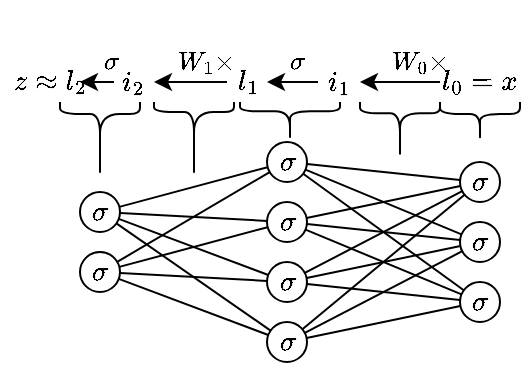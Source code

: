 <mxfile version="10.6.7" type="device"><diagram id="uoQeUuPFBb2AVKBlUqET" name="Page-1"><mxGraphModel dx="387" dy="233" grid="1" gridSize="10" guides="1" tooltips="1" connect="1" arrows="1" fold="1" page="1" pageScale="1" pageWidth="827" pageHeight="1169" math="1" shadow="0"><root><mxCell id="0"/><mxCell id="1" parent="0"/><mxCell id="gcSyU1Vc1Qe4Q_3pIfa_-2" value="`W_0 \times`" style="edgeStyle=orthogonalEdgeStyle;rounded=0;orthogonalLoop=1;jettySize=auto;html=1;exitX=0;exitY=0.5;exitDx=0;exitDy=0;entryX=1;entryY=0.5;entryDx=0;entryDy=0;" edge="1" parent="1" source="gcSyU1Vc1Qe4Q_3pIfa_-1" target="gcSyU1Vc1Qe4Q_3pIfa_-4"><mxGeometry x="-0.502" y="-10" relative="1" as="geometry"><mxPoint x="389.944" y="40.056" as="targetPoint"/><mxPoint as="offset"/></mxGeometry></mxCell><mxCell id="gcSyU1Vc1Qe4Q_3pIfa_-1" value="`l_0=x`&lt;br&gt;" style="text;html=1;strokeColor=none;fillColor=none;align=center;verticalAlign=middle;whiteSpace=wrap;rounded=0;" vertex="1" parent="1"><mxGeometry x="410" y="30" width="40" height="20" as="geometry"/></mxCell><mxCell id="gcSyU1Vc1Qe4Q_3pIfa_-7" value="`\sigma`" style="edgeStyle=orthogonalEdgeStyle;rounded=0;orthogonalLoop=1;jettySize=auto;html=1;entryX=1;entryY=0.5;entryDx=0;entryDy=0;" edge="1" parent="1" target="gcSyU1Vc1Qe4Q_3pIfa_-6"><mxGeometry x="-0.1" y="-10" relative="1" as="geometry"><mxPoint x="349" y="40" as="sourcePoint"/><mxPoint x="329" y="40" as="targetPoint"/><mxPoint as="offset"/></mxGeometry></mxCell><mxCell id="gcSyU1Vc1Qe4Q_3pIfa_-4" value="`i_1`" style="text;html=1;strokeColor=none;fillColor=none;align=center;verticalAlign=middle;whiteSpace=wrap;rounded=0;" vertex="1" parent="1"><mxGeometry x="350" y="30" width="20" height="20" as="geometry"/></mxCell><mxCell id="gcSyU1Vc1Qe4Q_3pIfa_-9" value="`W_1 \times`" style="edgeStyle=orthogonalEdgeStyle;rounded=0;orthogonalLoop=1;jettySize=auto;html=1;" edge="1" parent="1" source="gcSyU1Vc1Qe4Q_3pIfa_-6" target="gcSyU1Vc1Qe4Q_3pIfa_-8"><mxGeometry x="0.08" y="12" relative="1" as="geometry"><mxPoint x="6" y="-22" as="offset"/></mxGeometry></mxCell><mxCell id="gcSyU1Vc1Qe4Q_3pIfa_-6" value="`l_1`" style="text;html=1;strokeColor=none;fillColor=none;align=center;verticalAlign=middle;whiteSpace=wrap;rounded=0;" vertex="1" parent="1"><mxGeometry x="303.5" y="30" width="20" height="20" as="geometry"/></mxCell><mxCell id="gcSyU1Vc1Qe4Q_3pIfa_-8" value="`i_2`" style="text;html=1;strokeColor=none;fillColor=none;align=center;verticalAlign=middle;whiteSpace=wrap;rounded=0;" vertex="1" parent="1"><mxGeometry x="247" y="30" width="20" height="20" as="geometry"/></mxCell><mxCell id="gcSyU1Vc1Qe4Q_3pIfa_-10" value="`\sigma`" style="edgeStyle=orthogonalEdgeStyle;rounded=0;orthogonalLoop=1;jettySize=auto;html=1;exitX=0;exitY=0.5;exitDx=0;exitDy=0;entryX=1;entryY=0.5;entryDx=0;entryDy=0;" edge="1" parent="1" source="gcSyU1Vc1Qe4Q_3pIfa_-8" target="gcSyU1Vc1Qe4Q_3pIfa_-11"><mxGeometry x="-0.69" y="-10" relative="1" as="geometry"><mxPoint x="233.5" y="50" as="sourcePoint"/><mxPoint x="223.5" y="40" as="targetPoint"/><mxPoint as="offset"/></mxGeometry></mxCell><mxCell id="gcSyU1Vc1Qe4Q_3pIfa_-11" value="`z\approx l_2`" style="text;html=1;strokeColor=none;fillColor=none;align=center;verticalAlign=middle;whiteSpace=wrap;rounded=0;" vertex="1" parent="1"><mxGeometry x="200" y="30" width="30" height="20" as="geometry"/></mxCell><mxCell id="gcSyU1Vc1Qe4Q_3pIfa_-19" value="`\sigma`" style="ellipse;whiteSpace=wrap;html=1;aspect=fixed;" vertex="1" parent="1"><mxGeometry x="323.5" y="70" width="20" height="20" as="geometry"/></mxCell><mxCell id="gcSyU1Vc1Qe4Q_3pIfa_-20" value="`\sigma`" style="ellipse;whiteSpace=wrap;html=1;aspect=fixed;" vertex="1" parent="1"><mxGeometry x="323.5" y="100" width="20" height="20" as="geometry"/></mxCell><mxCell id="gcSyU1Vc1Qe4Q_3pIfa_-23" value="`\sigma`" style="ellipse;whiteSpace=wrap;html=1;aspect=fixed;" vertex="1" parent="1"><mxGeometry x="323.5" y="130" width="20" height="20" as="geometry"/></mxCell><mxCell id="gcSyU1Vc1Qe4Q_3pIfa_-24" value="`\sigma`" style="ellipse;whiteSpace=wrap;html=1;aspect=fixed;" vertex="1" parent="1"><mxGeometry x="323.5" y="160" width="20" height="20" as="geometry"/></mxCell><mxCell id="gcSyU1Vc1Qe4Q_3pIfa_-25" value="" style="shape=curlyBracket;whiteSpace=wrap;html=1;rounded=1;size=0.767;direction=north;" vertex="1" parent="1"><mxGeometry x="310" y="50" width="50" height="20" as="geometry"/></mxCell><mxCell id="gcSyU1Vc1Qe4Q_3pIfa_-26" value="`\sigma`" style="ellipse;whiteSpace=wrap;html=1;aspect=fixed;" vertex="1" parent="1"><mxGeometry x="420" y="80" width="20" height="20" as="geometry"/></mxCell><mxCell id="gcSyU1Vc1Qe4Q_3pIfa_-27" value="`\sigma`" style="ellipse;whiteSpace=wrap;html=1;aspect=fixed;" vertex="1" parent="1"><mxGeometry x="420" y="110" width="20" height="20" as="geometry"/></mxCell><mxCell id="gcSyU1Vc1Qe4Q_3pIfa_-28" value="`\sigma`" style="ellipse;whiteSpace=wrap;html=1;aspect=fixed;" vertex="1" parent="1"><mxGeometry x="420" y="140" width="20" height="20" as="geometry"/></mxCell><mxCell id="gcSyU1Vc1Qe4Q_3pIfa_-29" value="" style="endArrow=none;html=1;" edge="1" parent="1" source="gcSyU1Vc1Qe4Q_3pIfa_-19" target="gcSyU1Vc1Qe4Q_3pIfa_-26"><mxGeometry width="50" height="50" relative="1" as="geometry"><mxPoint x="160" y="170" as="sourcePoint"/><mxPoint x="210" y="120" as="targetPoint"/></mxGeometry></mxCell><mxCell id="gcSyU1Vc1Qe4Q_3pIfa_-32" value="" style="endArrow=none;html=1;" edge="1" parent="1" source="gcSyU1Vc1Qe4Q_3pIfa_-20" target="gcSyU1Vc1Qe4Q_3pIfa_-26"><mxGeometry width="50" height="50" relative="1" as="geometry"><mxPoint x="353.434" y="91.151" as="sourcePoint"/><mxPoint x="430" y="100" as="targetPoint"/></mxGeometry></mxCell><mxCell id="gcSyU1Vc1Qe4Q_3pIfa_-33" value="" style="endArrow=none;html=1;" edge="1" parent="1" source="gcSyU1Vc1Qe4Q_3pIfa_-23" target="gcSyU1Vc1Qe4Q_3pIfa_-26"><mxGeometry width="50" height="50" relative="1" as="geometry"><mxPoint x="363.434" y="101.151" as="sourcePoint"/><mxPoint x="440" y="110" as="targetPoint"/></mxGeometry></mxCell><mxCell id="gcSyU1Vc1Qe4Q_3pIfa_-34" value="" style="endArrow=none;html=1;" edge="1" parent="1" source="gcSyU1Vc1Qe4Q_3pIfa_-24" target="gcSyU1Vc1Qe4Q_3pIfa_-26"><mxGeometry width="50" height="50" relative="1" as="geometry"><mxPoint x="373.434" y="111.151" as="sourcePoint"/><mxPoint x="450" y="120" as="targetPoint"/></mxGeometry></mxCell><mxCell id="gcSyU1Vc1Qe4Q_3pIfa_-35" value="" style="endArrow=none;html=1;" edge="1" parent="1" source="gcSyU1Vc1Qe4Q_3pIfa_-19" target="gcSyU1Vc1Qe4Q_3pIfa_-27"><mxGeometry width="50" height="50" relative="1" as="geometry"><mxPoint x="344" y="90" as="sourcePoint"/><mxPoint x="420" y="120" as="targetPoint"/></mxGeometry></mxCell><mxCell id="gcSyU1Vc1Qe4Q_3pIfa_-36" value="" style="endArrow=none;html=1;" edge="1" parent="1" source="gcSyU1Vc1Qe4Q_3pIfa_-20" target="gcSyU1Vc1Qe4Q_3pIfa_-27"><mxGeometry width="50" height="50" relative="1" as="geometry"><mxPoint x="340" y="110" as="sourcePoint"/><mxPoint x="420" y="120" as="targetPoint"/></mxGeometry></mxCell><mxCell id="gcSyU1Vc1Qe4Q_3pIfa_-37" value="" style="endArrow=none;html=1;" edge="1" parent="1" source="gcSyU1Vc1Qe4Q_3pIfa_-23" target="gcSyU1Vc1Qe4Q_3pIfa_-27"><mxGeometry width="50" height="50" relative="1" as="geometry"><mxPoint x="340" y="140" as="sourcePoint"/><mxPoint x="420" y="120" as="targetPoint"/></mxGeometry></mxCell><mxCell id="gcSyU1Vc1Qe4Q_3pIfa_-38" value="" style="endArrow=none;html=1;" edge="1" parent="1" source="gcSyU1Vc1Qe4Q_3pIfa_-24" target="gcSyU1Vc1Qe4Q_3pIfa_-27"><mxGeometry width="50" height="50" relative="1" as="geometry"><mxPoint x="350.667" y="194.5" as="sourcePoint"/><mxPoint x="420" y="120" as="targetPoint"/></mxGeometry></mxCell><mxCell id="gcSyU1Vc1Qe4Q_3pIfa_-39" value="" style="endArrow=none;html=1;" edge="1" parent="1" source="gcSyU1Vc1Qe4Q_3pIfa_-24" target="gcSyU1Vc1Qe4Q_3pIfa_-28"><mxGeometry width="50" height="50" relative="1" as="geometry"><mxPoint x="210" y="200" as="sourcePoint"/><mxPoint x="260" y="150" as="targetPoint"/></mxGeometry></mxCell><mxCell id="gcSyU1Vc1Qe4Q_3pIfa_-40" value="" style="endArrow=none;html=1;" edge="1" parent="1" source="gcSyU1Vc1Qe4Q_3pIfa_-23" target="gcSyU1Vc1Qe4Q_3pIfa_-28"><mxGeometry width="50" height="50" relative="1" as="geometry"><mxPoint x="353.298" y="178.003" as="sourcePoint"/><mxPoint x="430.209" y="162.033" as="targetPoint"/></mxGeometry></mxCell><mxCell id="gcSyU1Vc1Qe4Q_3pIfa_-41" value="" style="endArrow=none;html=1;" edge="1" parent="1" source="gcSyU1Vc1Qe4Q_3pIfa_-20" target="gcSyU1Vc1Qe4Q_3pIfa_-28"><mxGeometry width="50" height="50" relative="1" as="geometry"><mxPoint x="363.298" y="188.003" as="sourcePoint"/><mxPoint x="440.209" y="172.033" as="targetPoint"/></mxGeometry></mxCell><mxCell id="gcSyU1Vc1Qe4Q_3pIfa_-42" value="" style="endArrow=none;html=1;" edge="1" parent="1" source="gcSyU1Vc1Qe4Q_3pIfa_-19" target="gcSyU1Vc1Qe4Q_3pIfa_-28"><mxGeometry width="50" height="50" relative="1" as="geometry"><mxPoint x="373.298" y="198.003" as="sourcePoint"/><mxPoint x="450.209" y="182.033" as="targetPoint"/></mxGeometry></mxCell><mxCell id="gcSyU1Vc1Qe4Q_3pIfa_-43" value="" style="shape=curlyBracket;whiteSpace=wrap;html=1;rounded=1;size=0.7;direction=north;" vertex="1" parent="1"><mxGeometry x="410" y="50" width="40" height="20" as="geometry"/></mxCell><mxCell id="gcSyU1Vc1Qe4Q_3pIfa_-45" value="" style="shape=curlyBracket;whiteSpace=wrap;html=1;rounded=1;size=0.811;direction=north;" vertex="1" parent="1"><mxGeometry x="370" y="50" width="40" height="30" as="geometry"/></mxCell><mxCell id="gcSyU1Vc1Qe4Q_3pIfa_-46" value="`\sigma`" style="ellipse;whiteSpace=wrap;html=1;aspect=fixed;" vertex="1" parent="1"><mxGeometry x="230" y="95" width="20" height="20" as="geometry"/></mxCell><mxCell id="gcSyU1Vc1Qe4Q_3pIfa_-47" value="`\sigma`" style="ellipse;whiteSpace=wrap;html=1;aspect=fixed;" vertex="1" parent="1"><mxGeometry x="230" y="125" width="20" height="20" as="geometry"/></mxCell><mxCell id="gcSyU1Vc1Qe4Q_3pIfa_-48" value="" style="endArrow=none;html=1;" edge="1" parent="1" source="gcSyU1Vc1Qe4Q_3pIfa_-46" target="gcSyU1Vc1Qe4Q_3pIfa_-19"><mxGeometry width="50" height="50" relative="1" as="geometry"><mxPoint x="353.45" y="90.999" as="sourcePoint"/><mxPoint x="430.053" y="98.967" as="targetPoint"/></mxGeometry></mxCell><mxCell id="gcSyU1Vc1Qe4Q_3pIfa_-49" value="" style="endArrow=none;html=1;" edge="1" parent="1" source="gcSyU1Vc1Qe4Q_3pIfa_-19" target="gcSyU1Vc1Qe4Q_3pIfa_-47"><mxGeometry width="50" height="50" relative="1" as="geometry"><mxPoint x="363.45" y="100.999" as="sourcePoint"/><mxPoint x="440.053" y="108.967" as="targetPoint"/></mxGeometry></mxCell><mxCell id="gcSyU1Vc1Qe4Q_3pIfa_-50" value="" style="endArrow=none;html=1;" edge="1" parent="1" source="gcSyU1Vc1Qe4Q_3pIfa_-46" target="gcSyU1Vc1Qe4Q_3pIfa_-20"><mxGeometry width="50" height="50" relative="1" as="geometry"><mxPoint x="373.45" y="110.999" as="sourcePoint"/><mxPoint x="450.053" y="118.967" as="targetPoint"/></mxGeometry></mxCell><mxCell id="gcSyU1Vc1Qe4Q_3pIfa_-51" value="" style="endArrow=none;html=1;" edge="1" parent="1" source="gcSyU1Vc1Qe4Q_3pIfa_-47" target="gcSyU1Vc1Qe4Q_3pIfa_-20"><mxGeometry width="50" height="50" relative="1" as="geometry"><mxPoint x="383.45" y="120.999" as="sourcePoint"/><mxPoint x="460.053" y="128.967" as="targetPoint"/></mxGeometry></mxCell><mxCell id="gcSyU1Vc1Qe4Q_3pIfa_-52" value="" style="endArrow=none;html=1;" edge="1" parent="1" source="gcSyU1Vc1Qe4Q_3pIfa_-47" target="gcSyU1Vc1Qe4Q_3pIfa_-23"><mxGeometry width="50" height="50" relative="1" as="geometry"><mxPoint x="393.45" y="130.999" as="sourcePoint"/><mxPoint x="470.053" y="138.967" as="targetPoint"/></mxGeometry></mxCell><mxCell id="gcSyU1Vc1Qe4Q_3pIfa_-53" value="" style="endArrow=none;html=1;" edge="1" parent="1" source="gcSyU1Vc1Qe4Q_3pIfa_-46" target="gcSyU1Vc1Qe4Q_3pIfa_-23"><mxGeometry width="50" height="50" relative="1" as="geometry"><mxPoint x="403.45" y="140.999" as="sourcePoint"/><mxPoint x="480.053" y="148.967" as="targetPoint"/></mxGeometry></mxCell><mxCell id="gcSyU1Vc1Qe4Q_3pIfa_-54" value="" style="endArrow=none;html=1;" edge="1" parent="1" source="gcSyU1Vc1Qe4Q_3pIfa_-46" target="gcSyU1Vc1Qe4Q_3pIfa_-24"><mxGeometry width="50" height="50" relative="1" as="geometry"><mxPoint x="413.45" y="150.999" as="sourcePoint"/><mxPoint x="490.053" y="158.967" as="targetPoint"/></mxGeometry></mxCell><mxCell id="gcSyU1Vc1Qe4Q_3pIfa_-55" value="" style="endArrow=none;html=1;" edge="1" parent="1" source="gcSyU1Vc1Qe4Q_3pIfa_-47" target="gcSyU1Vc1Qe4Q_3pIfa_-24"><mxGeometry width="50" height="50" relative="1" as="geometry"><mxPoint x="423.45" y="160.999" as="sourcePoint"/><mxPoint x="500.053" y="168.967" as="targetPoint"/></mxGeometry></mxCell><mxCell id="gcSyU1Vc1Qe4Q_3pIfa_-56" value="" style="shape=curlyBracket;whiteSpace=wrap;html=1;rounded=1;size=0.85;direction=north;" vertex="1" parent="1"><mxGeometry x="220" y="50" width="40" height="40" as="geometry"/></mxCell><mxCell id="gcSyU1Vc1Qe4Q_3pIfa_-57" value="" style="shape=curlyBracket;whiteSpace=wrap;html=1;rounded=1;size=0.875;direction=north;" vertex="1" parent="1"><mxGeometry x="267" y="50" width="40" height="40" as="geometry"/></mxCell></root></mxGraphModel></diagram><diagram id="v0b3fPaYTlM9OpTL8P5M" name="Page-2"><mxGraphModel dx="465" dy="280" grid="0" gridSize="10" guides="1" tooltips="1" connect="1" arrows="1" fold="1" page="1" pageScale="1" pageWidth="827" pageHeight="1169" math="1" shadow="0"><root><mxCell id="V7PLTpo0cL8K3MOxP0Xx-0"/><mxCell id="V7PLTpo0cL8K3MOxP0Xx-1" parent="V7PLTpo0cL8K3MOxP0Xx-0"/><mxCell id="uTIuKUkJY9EaMpwa7-d8-0" value="`W_0 \times`" style="edgeStyle=orthogonalEdgeStyle;rounded=0;orthogonalLoop=1;jettySize=auto;html=1;exitX=0;exitY=0.5;exitDx=0;exitDy=0;entryX=1;entryY=0.5;entryDx=0;entryDy=0;" edge="1" parent="V7PLTpo0cL8K3MOxP0Xx-1" source="uTIuKUkJY9EaMpwa7-d8-1" target="uTIuKUkJY9EaMpwa7-d8-3"><mxGeometry x="-0.009" y="10" relative="1" as="geometry"><mxPoint x="229.944" y="40.056" as="targetPoint"/><mxPoint as="offset"/></mxGeometry></mxCell><mxCell id="uTIuKUkJY9EaMpwa7-d8-1" value="`l_0=x`&lt;br&gt;" style="text;html=1;strokeColor=none;fillColor=none;align=center;verticalAlign=middle;whiteSpace=wrap;rounded=0;" vertex="1" parent="V7PLTpo0cL8K3MOxP0Xx-1"><mxGeometry x="250" y="30" width="40" height="20" as="geometry"/></mxCell><mxCell id="uTIuKUkJY9EaMpwa7-d8-2" value="`\sigma`" style="edgeStyle=orthogonalEdgeStyle;rounded=0;orthogonalLoop=1;jettySize=auto;html=1;entryX=1;entryY=0.5;entryDx=0;entryDy=0;" edge="1" parent="V7PLTpo0cL8K3MOxP0Xx-1" target="uTIuKUkJY9EaMpwa7-d8-5"><mxGeometry x="-0.291" y="10" relative="1" as="geometry"><mxPoint x="189" y="40" as="sourcePoint"/><mxPoint x="169" y="40" as="targetPoint"/><mxPoint as="offset"/></mxGeometry></mxCell><mxCell id="uTIuKUkJY9EaMpwa7-d8-3" value="`i_1`" style="text;html=1;strokeColor=none;fillColor=none;align=center;verticalAlign=middle;whiteSpace=wrap;rounded=0;" vertex="1" parent="V7PLTpo0cL8K3MOxP0Xx-1"><mxGeometry x="190" y="30" width="20" height="20" as="geometry"/></mxCell><mxCell id="uTIuKUkJY9EaMpwa7-d8-4" value="`W_1 \times`" style="edgeStyle=orthogonalEdgeStyle;rounded=0;orthogonalLoop=1;jettySize=auto;html=1;" edge="1" parent="V7PLTpo0cL8K3MOxP0Xx-1" source="uTIuKUkJY9EaMpwa7-d8-5" target="uTIuKUkJY9EaMpwa7-d8-6"><mxGeometry x="0.076" y="-10" relative="1" as="geometry"><mxPoint x="3" y="20" as="offset"/></mxGeometry></mxCell><mxCell id="uTIuKUkJY9EaMpwa7-d8-5" value="`l_1`" style="text;html=1;strokeColor=none;fillColor=none;align=center;verticalAlign=middle;whiteSpace=wrap;rounded=0;" vertex="1" parent="V7PLTpo0cL8K3MOxP0Xx-1"><mxGeometry x="143.5" y="30" width="20" height="20" as="geometry"/></mxCell><mxCell id="uTIuKUkJY9EaMpwa7-d8-6" value="`i_2`" style="text;html=1;strokeColor=none;fillColor=none;align=center;verticalAlign=middle;whiteSpace=wrap;rounded=0;" vertex="1" parent="V7PLTpo0cL8K3MOxP0Xx-1"><mxGeometry x="87" y="30" width="20" height="20" as="geometry"/></mxCell><mxCell id="uTIuKUkJY9EaMpwa7-d8-7" value="`\sigma`" style="edgeStyle=orthogonalEdgeStyle;rounded=0;orthogonalLoop=1;jettySize=auto;html=1;exitX=0;exitY=0.5;exitDx=0;exitDy=0;entryX=1;entryY=0.5;entryDx=0;entryDy=0;" edge="1" parent="V7PLTpo0cL8K3MOxP0Xx-1" source="uTIuKUkJY9EaMpwa7-d8-6" target="uTIuKUkJY9EaMpwa7-d8-8"><mxGeometry x="-0.189" y="10" relative="1" as="geometry"><mxPoint x="73.5" y="50" as="sourcePoint"/><mxPoint x="63.5" y="40" as="targetPoint"/><mxPoint as="offset"/></mxGeometry></mxCell><mxCell id="uTIuKUkJY9EaMpwa7-d8-10" value="" style="edgeStyle=orthogonalEdgeStyle;rounded=0;orthogonalLoop=1;jettySize=auto;html=1;strokeColor=#007FFF;" edge="1" parent="V7PLTpo0cL8K3MOxP0Xx-1" source="uTIuKUkJY9EaMpwa7-d8-8" target="uTIuKUkJY9EaMpwa7-d8-9"><mxGeometry relative="1" as="geometry"/></mxCell><mxCell id="uTIuKUkJY9EaMpwa7-d8-8" value="`z\approx l_2`" style="text;html=1;strokeColor=none;fillColor=none;align=center;verticalAlign=middle;whiteSpace=wrap;rounded=0;" vertex="1" parent="V7PLTpo0cL8K3MOxP0Xx-1"><mxGeometry x="40" y="30" width="30" height="20" as="geometry"/></mxCell><mxCell id="uTIuKUkJY9EaMpwa7-d8-12" value="" style="edgeStyle=orthogonalEdgeStyle;rounded=0;orthogonalLoop=1;jettySize=auto;html=1;strokeColor=#007FFF;" edge="1" parent="V7PLTpo0cL8K3MOxP0Xx-1" source="uTIuKUkJY9EaMpwa7-d8-9" target="uTIuKUkJY9EaMpwa7-d8-11"><mxGeometry relative="1" as="geometry"/></mxCell><mxCell id="uTIuKUkJY9EaMpwa7-d8-9" value="`\epsilon_{l_2}`" style="text;html=1;strokeColor=none;fillColor=none;align=center;verticalAlign=middle;whiteSpace=wrap;rounded=0;" vertex="1" parent="V7PLTpo0cL8K3MOxP0Xx-1"><mxGeometry x="40" y="100" width="30" height="20" as="geometry"/></mxCell><mxCell id="uTIuKUkJY9EaMpwa7-d8-17" value="" style="edgeStyle=orthogonalEdgeStyle;rounded=0;orthogonalLoop=1;jettySize=auto;html=1;strokeColor=#007FFF;" edge="1" parent="V7PLTpo0cL8K3MOxP0Xx-1" source="uTIuKUkJY9EaMpwa7-d8-11" target="uTIuKUkJY9EaMpwa7-d8-16"><mxGeometry relative="1" as="geometry"/></mxCell><mxCell id="uTIuKUkJY9EaMpwa7-d8-11" value="`\Delta_{i_2}`" style="text;html=1;strokeColor=none;fillColor=none;align=center;verticalAlign=middle;whiteSpace=wrap;rounded=0;" vertex="1" parent="V7PLTpo0cL8K3MOxP0Xx-1"><mxGeometry x="92" y="100" width="30" height="20" as="geometry"/></mxCell><mxCell id="uTIuKUkJY9EaMpwa7-d8-16" value="`\epsilon_{l_1}`" style="text;html=1;strokeColor=none;fillColor=none;align=center;verticalAlign=middle;whiteSpace=wrap;rounded=0;" vertex="1" parent="V7PLTpo0cL8K3MOxP0Xx-1"><mxGeometry x="138.5" y="100" width="30" height="20" as="geometry"/></mxCell><mxCell id="uTIuKUkJY9EaMpwa7-d8-15" value="" style="endArrow=classic;html=1;fillColor=#f8cecc;strokeColor=#FF0000;" edge="1" parent="V7PLTpo0cL8K3MOxP0Xx-1" target="uTIuKUkJY9EaMpwa7-d8-16"><mxGeometry width="50" height="50" relative="1" as="geometry"><mxPoint x="130" y="60" as="sourcePoint"/><mxPoint x="140" y="70" as="targetPoint"/></mxGeometry></mxCell><mxCell id="uTIuKUkJY9EaMpwa7-d8-19" value="`\Delta_{i_1}`" style="text;html=1;strokeColor=none;fillColor=none;align=center;verticalAlign=middle;whiteSpace=wrap;rounded=0;" vertex="1" parent="V7PLTpo0cL8K3MOxP0Xx-1"><mxGeometry x="185" y="100" width="30" height="20" as="geometry"/></mxCell><mxCell id="uTIuKUkJY9EaMpwa7-d8-22" value="" style="edgeStyle=orthogonalEdgeStyle;rounded=0;orthogonalLoop=1;jettySize=auto;html=1;strokeColor=#007FFF;" edge="1" parent="V7PLTpo0cL8K3MOxP0Xx-1" target="uTIuKUkJY9EaMpwa7-d8-19" source="uTIuKUkJY9EaMpwa7-d8-16"><mxGeometry relative="1" as="geometry"><mxPoint x="219.5" y="110" as="sourcePoint"/><mxPoint x="236" y="110" as="targetPoint"/></mxGeometry></mxCell><mxCell id="uTIuKUkJY9EaMpwa7-d8-38" style="rounded=0;orthogonalLoop=1;jettySize=auto;html=1;fillColor=#f8cecc;strokeColor=#FF0000;" edge="1" parent="V7PLTpo0cL8K3MOxP0Xx-1" source="uTIuKUkJY9EaMpwa7-d8-11"><mxGeometry relative="1" as="geometry"><mxPoint x="120" y="60" as="targetPoint"/><mxPoint x="99.429" y="70" as="sourcePoint"/></mxGeometry></mxCell><mxCell id="uTIuKUkJY9EaMpwa7-d8-39" value="" style="curved=1;endArrow=classic;html=1;exitX=0.5;exitY=1;exitDx=0;exitDy=0;fillColor=#f8cecc;strokeColor=#FF0000;" edge="1" parent="V7PLTpo0cL8K3MOxP0Xx-1" source="uTIuKUkJY9EaMpwa7-d8-5"><mxGeometry width="50" height="50" relative="1" as="geometry"><mxPoint x="146" y="50" as="sourcePoint"/><mxPoint x="110" y="50" as="targetPoint"/><Array as="points"><mxPoint x="160" y="90"/><mxPoint x="80" y="80"/></Array></mxGeometry></mxCell><mxCell id="uTIuKUkJY9EaMpwa7-d8-41" style="rounded=0;orthogonalLoop=1;jettySize=auto;html=1;fillColor=#f8cecc;strokeColor=#FF0000;exitX=0.5;exitY=0;exitDx=0;exitDy=0;" edge="1" parent="V7PLTpo0cL8K3MOxP0Xx-1" source="uTIuKUkJY9EaMpwa7-d8-19"><mxGeometry relative="1" as="geometry"><mxPoint x="217" y="61" as="targetPoint"/><mxPoint x="206.6" y="101" as="sourcePoint"/></mxGeometry></mxCell><mxCell id="uTIuKUkJY9EaMpwa7-d8-42" value="" style="curved=1;endArrow=classic;html=1;exitX=0.25;exitY=1;exitDx=0;exitDy=0;fillColor=#f8cecc;strokeColor=#FF0000;entryX=0.943;entryY=1;entryDx=0;entryDy=0;entryPerimeter=0;" edge="1" parent="V7PLTpo0cL8K3MOxP0Xx-1" source="uTIuKUkJY9EaMpwa7-d8-1" target="uTIuKUkJY9EaMpwa7-d8-3"><mxGeometry width="50" height="50" relative="1" as="geometry"><mxPoint x="245.381" y="51" as="sourcePoint"/><mxPoint x="207" y="51" as="targetPoint"/><Array as="points"><mxPoint x="260" y="90"/><mxPoint x="177" y="70"/></Array></mxGeometry></mxCell></root></mxGraphModel></diagram></mxfile>